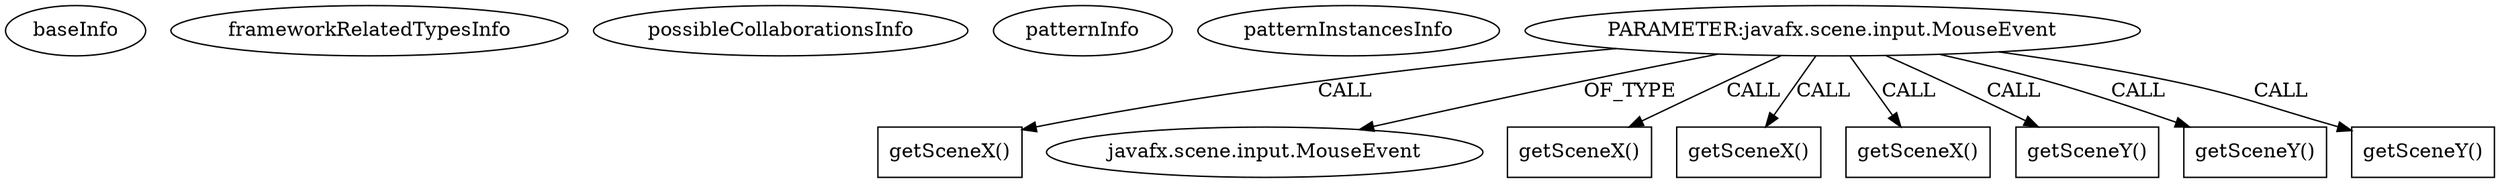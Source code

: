 digraph {
baseInfo[graphId=265,category="pattern",isAnonymous=false,possibleRelation=false]
frameworkRelatedTypesInfo[]
possibleCollaborationsInfo[]
patternInfo[frequency=2.0,patternRootClient=null]
patternInstancesInfo[0="mrempala-sp~/mrempala-sp/sp-master/src/application/VcPtVisualSchematicView.java~void drawUniverseVisual()~3692",1="indysvision-EatWorldEditor~/indysvision-EatWorldEditor/EatWorldEditor-master/src/com/indyvision/eatworld/editor/handlers/BorderHandler.java~BorderHandler~3192"]
5[label="PARAMETER:javafx.scene.input.MouseEvent",vertexType="PARAMETER_DECLARATION",isFrameworkType=false]
14[label="getSceneX()",vertexType="INSIDE_CALL",isFrameworkType=false,shape=box]
6[label="javafx.scene.input.MouseEvent",vertexType="FRAMEWORK_CLASS_TYPE",isFrameworkType=false]
32[label="getSceneX()",vertexType="INSIDE_CALL",isFrameworkType=false,shape=box]
18[label="getSceneX()",vertexType="INSIDE_CALL",isFrameworkType=false,shape=box]
10[label="getSceneX()",vertexType="INSIDE_CALL",isFrameworkType=false,shape=box]
16[label="getSceneY()",vertexType="INSIDE_CALL",isFrameworkType=false,shape=box]
34[label="getSceneY()",vertexType="INSIDE_CALL",isFrameworkType=false,shape=box]
12[label="getSceneY()",vertexType="INSIDE_CALL",isFrameworkType=false,shape=box]
5->34[label="CALL"]
5->18[label="CALL"]
5->10[label="CALL"]
5->16[label="CALL"]
5->6[label="OF_TYPE"]
5->32[label="CALL"]
5->14[label="CALL"]
5->12[label="CALL"]
}
